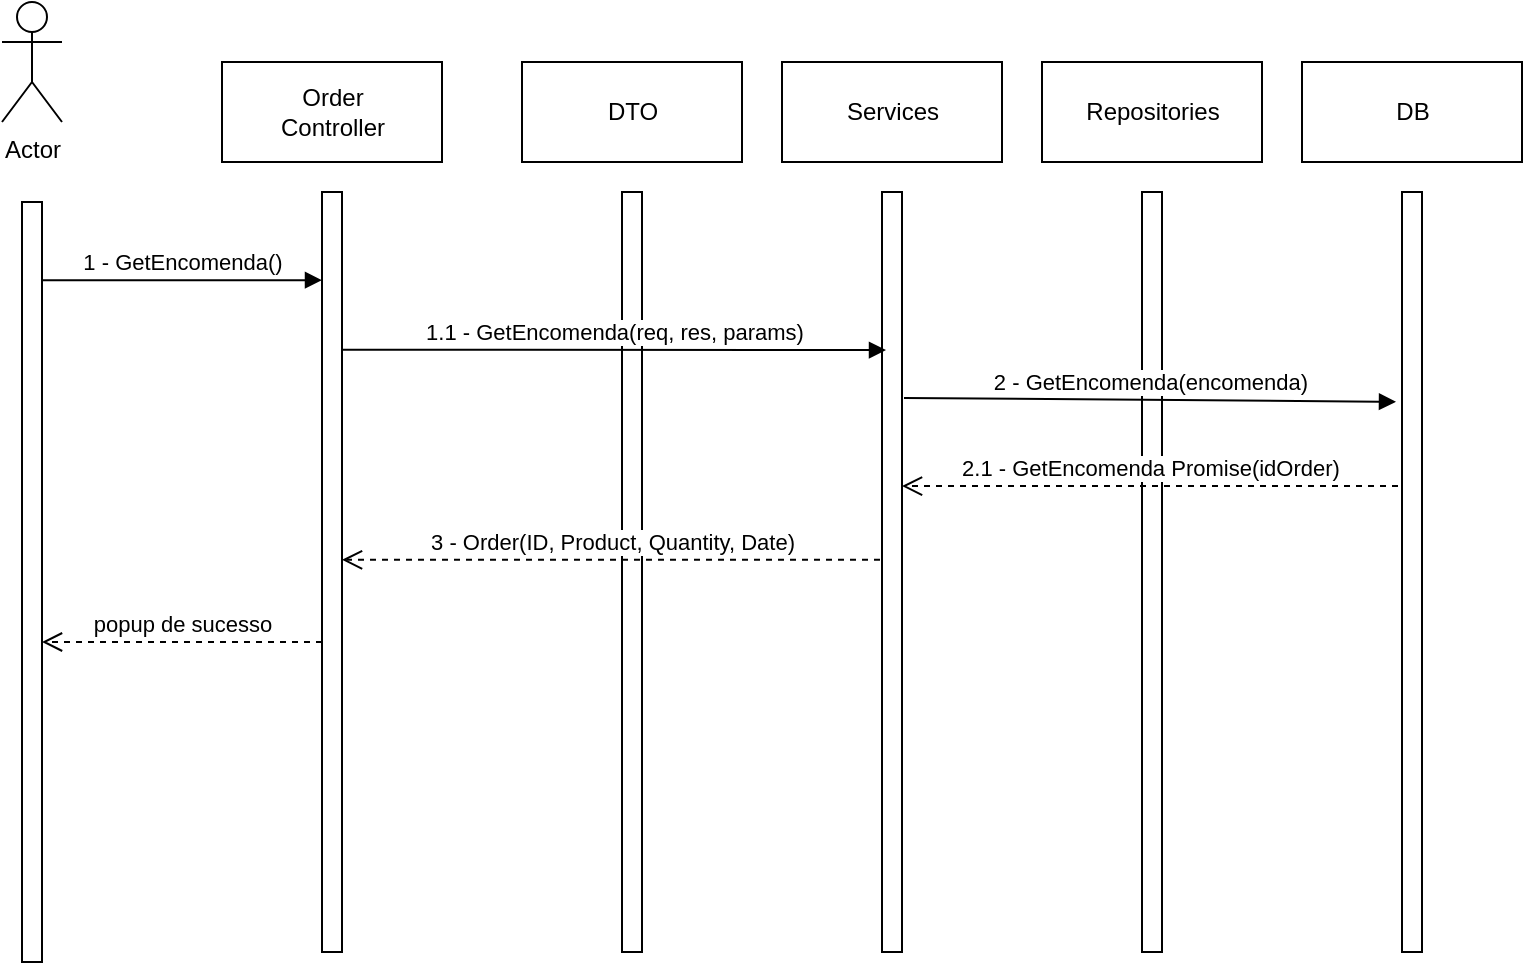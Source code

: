 <mxfile version="12.3.9" type="device" pages="1"><diagram id="y5Aco_nvvMLKETb85mTT" name="Page-1"><mxGraphModel dx="700" dy="703" grid="1" gridSize="10" guides="1" tooltips="1" connect="1" arrows="1" fold="1" page="1" pageScale="1" pageWidth="827" pageHeight="1169" math="0" shadow="0"><root><mxCell id="0"/><mxCell id="1" parent="0"/><mxCell id="sEBxnwqUA14tsjKjSSHd-1" value="" style="html=1;points=[];perimeter=orthogonalPerimeter;" parent="1" vertex="1"><mxGeometry x="30" y="180" width="10" height="380" as="geometry"/></mxCell><mxCell id="sEBxnwqUA14tsjKjSSHd-2" value="Actor" style="shape=umlActor;verticalLabelPosition=bottom;labelBackgroundColor=#ffffff;verticalAlign=top;html=1;" parent="1" vertex="1"><mxGeometry x="20" y="80" width="30" height="60" as="geometry"/></mxCell><mxCell id="sEBxnwqUA14tsjKjSSHd-3" value="" style="html=1;points=[];perimeter=orthogonalPerimeter;" parent="1" vertex="1"><mxGeometry x="180" y="175" width="10" height="380" as="geometry"/></mxCell><mxCell id="sEBxnwqUA14tsjKjSSHd-4" value="Order&lt;br&gt;Controller" style="html=1;" parent="1" vertex="1"><mxGeometry x="130" y="110" width="110" height="50" as="geometry"/></mxCell><mxCell id="sEBxnwqUA14tsjKjSSHd-5" value="" style="html=1;points=[];perimeter=orthogonalPerimeter;" parent="1" vertex="1"><mxGeometry x="330" y="175" width="10" height="380" as="geometry"/></mxCell><mxCell id="sEBxnwqUA14tsjKjSSHd-6" value="DTO" style="html=1;" parent="1" vertex="1"><mxGeometry x="280" y="110" width="110" height="50" as="geometry"/></mxCell><mxCell id="sEBxnwqUA14tsjKjSSHd-7" value="" style="html=1;points=[];perimeter=orthogonalPerimeter;" parent="1" vertex="1"><mxGeometry x="460" y="175" width="10" height="380" as="geometry"/></mxCell><mxCell id="sEBxnwqUA14tsjKjSSHd-8" value="Services" style="html=1;" parent="1" vertex="1"><mxGeometry x="410" y="110" width="110" height="50" as="geometry"/></mxCell><mxCell id="sEBxnwqUA14tsjKjSSHd-9" value="1 - GetEncomenda()" style="html=1;verticalAlign=bottom;endArrow=block;entryX=0;entryY=0.116;entryDx=0;entryDy=0;entryPerimeter=0;" parent="1" source="sEBxnwqUA14tsjKjSSHd-1" target="sEBxnwqUA14tsjKjSSHd-3" edge="1"><mxGeometry width="80" relative="1" as="geometry"><mxPoint x="70" y="220" as="sourcePoint"/><mxPoint x="150" y="220" as="targetPoint"/></mxGeometry></mxCell><mxCell id="sEBxnwqUA14tsjKjSSHd-10" value="1.1 - GetEncomenda(req, res, params)" style="html=1;verticalAlign=bottom;endArrow=block;exitX=1;exitY=0.176;exitDx=0;exitDy=0;exitPerimeter=0;entryX=0.2;entryY=0.329;entryDx=0;entryDy=0;entryPerimeter=0;" parent="1" edge="1"><mxGeometry width="80" relative="1" as="geometry"><mxPoint x="190" y="253.88" as="sourcePoint"/><mxPoint x="462" y="254.02" as="targetPoint"/></mxGeometry></mxCell><mxCell id="sEBxnwqUA14tsjKjSSHd-16" value="" style="html=1;points=[];perimeter=orthogonalPerimeter;" parent="1" vertex="1"><mxGeometry x="590" y="175" width="10" height="380" as="geometry"/></mxCell><mxCell id="sEBxnwqUA14tsjKjSSHd-17" value="Repositories" style="html=1;" parent="1" vertex="1"><mxGeometry x="540" y="110" width="110" height="50" as="geometry"/></mxCell><mxCell id="sEBxnwqUA14tsjKjSSHd-18" value="" style="html=1;points=[];perimeter=orthogonalPerimeter;" parent="1" vertex="1"><mxGeometry x="720" y="175" width="10" height="380" as="geometry"/></mxCell><mxCell id="sEBxnwqUA14tsjKjSSHd-19" value="DB" style="html=1;" parent="1" vertex="1"><mxGeometry x="670" y="110" width="110" height="50" as="geometry"/></mxCell><mxCell id="sEBxnwqUA14tsjKjSSHd-25" value="2 - GetEncomenda(encomenda)" style="html=1;verticalAlign=bottom;endArrow=block;exitX=1.1;exitY=0.271;exitDx=0;exitDy=0;exitPerimeter=0;entryX=-0.3;entryY=0.276;entryDx=0;entryDy=0;entryPerimeter=0;" parent="1" edge="1" target="sEBxnwqUA14tsjKjSSHd-18" source="sEBxnwqUA14tsjKjSSHd-7"><mxGeometry width="80" relative="1" as="geometry"><mxPoint x="340" y="310.0" as="sourcePoint"/><mxPoint x="720" y="310.0" as="targetPoint"/></mxGeometry></mxCell><mxCell id="sEBxnwqUA14tsjKjSSHd-27" value="3 - Order(ID, Product, Quantity, Date)" style="html=1;verticalAlign=bottom;endArrow=open;dashed=1;endSize=8;exitX=-0.1;exitY=0.484;exitDx=0;exitDy=0;exitPerimeter=0;" parent="1" source="sEBxnwqUA14tsjKjSSHd-7" target="sEBxnwqUA14tsjKjSSHd-3" edge="1"><mxGeometry relative="1" as="geometry"><mxPoint x="320" y="360" as="sourcePoint"/><mxPoint x="240" y="360" as="targetPoint"/></mxGeometry></mxCell><mxCell id="sEBxnwqUA14tsjKjSSHd-28" value="popup de sucesso" style="html=1;verticalAlign=bottom;endArrow=open;dashed=1;endSize=8;" parent="1" edge="1"><mxGeometry relative="1" as="geometry"><mxPoint x="180" y="400" as="sourcePoint"/><mxPoint x="40" y="400" as="targetPoint"/></mxGeometry></mxCell><mxCell id="qB3qlUPcxKVoYkHUW4Ut-2" value="2.1 - GetEncomenda Promise(idOrder)" style="html=1;verticalAlign=bottom;endArrow=open;dashed=1;endSize=8;exitX=-0.2;exitY=0.387;exitDx=0;exitDy=0;exitPerimeter=0;entryX=1;entryY=0.387;entryDx=0;entryDy=0;entryPerimeter=0;" edge="1" parent="1" source="sEBxnwqUA14tsjKjSSHd-18" target="sEBxnwqUA14tsjKjSSHd-7"><mxGeometry relative="1" as="geometry"><mxPoint x="341.17" y="373.48" as="sourcePoint"/><mxPoint x="200" y="373.48" as="targetPoint"/></mxGeometry></mxCell></root></mxGraphModel></diagram></mxfile>